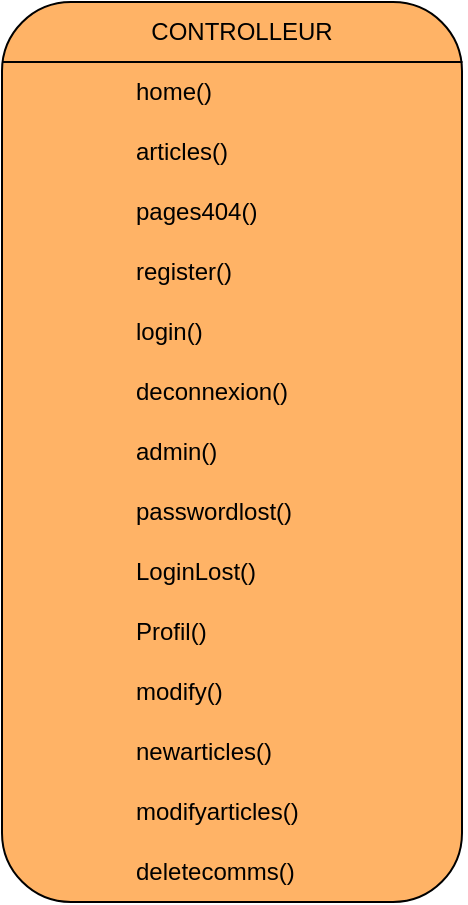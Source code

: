 <mxfile version="15.6.5" type="device"><diagram id="C5RBs43oDa-KdzZeNtuy" name="Page-1"><mxGraphModel dx="1422" dy="697" grid="1" gridSize="10" guides="1" tooltips="1" connect="1" arrows="1" fold="1" page="1" pageScale="1" pageWidth="827" pageHeight="1169" math="0" shadow="0"><root><mxCell id="WIyWlLk6GJQsqaUBKTNV-0"/><mxCell id="WIyWlLk6GJQsqaUBKTNV-1" parent="WIyWlLk6GJQsqaUBKTNV-0"/><mxCell id="l7IRuMWx_vw31b9N2eXr-1" value="" style="rounded=1;whiteSpace=wrap;html=1;fontColor=none;fillColor=#FFB366;strokeColor=default;" parent="WIyWlLk6GJQsqaUBKTNV-1" vertex="1"><mxGeometry x="310" y="30" width="230" height="450" as="geometry"/></mxCell><mxCell id="l7IRuMWx_vw31b9N2eXr-3" value="" style="endArrow=none;html=1;rounded=0;fontColor=none;entryX=1;entryY=1;entryDx=0;entryDy=0;strokeColor=default;labelBackgroundColor=default;" parent="WIyWlLk6GJQsqaUBKTNV-1" edge="1"><mxGeometry width="50" height="50" relative="1" as="geometry"><mxPoint x="310" y="60" as="sourcePoint"/><mxPoint x="540.25" y="60" as="targetPoint"/></mxGeometry></mxCell><mxCell id="l7IRuMWx_vw31b9N2eXr-4" value="home()" style="text;html=1;strokeColor=none;fillColor=none;align=left;verticalAlign=middle;whiteSpace=wrap;rounded=0;fontColor=none;" parent="WIyWlLk6GJQsqaUBKTNV-1" vertex="1"><mxGeometry x="375" y="60" width="50.5" height="30" as="geometry"/></mxCell><mxCell id="l7IRuMWx_vw31b9N2eXr-5" value="articles()" style="text;html=1;strokeColor=none;fillColor=none;align=left;verticalAlign=middle;whiteSpace=wrap;rounded=0;fontColor=none;" parent="WIyWlLk6GJQsqaUBKTNV-1" vertex="1"><mxGeometry x="375" y="90" width="60.5" height="30" as="geometry"/></mxCell><mxCell id="l7IRuMWx_vw31b9N2eXr-6" value="pages404()" style="text;html=1;strokeColor=none;fillColor=none;align=left;verticalAlign=middle;whiteSpace=wrap;rounded=0;fontColor=none;" parent="WIyWlLk6GJQsqaUBKTNV-1" vertex="1"><mxGeometry x="375" y="120" width="70.5" height="30" as="geometry"/></mxCell><mxCell id="l7IRuMWx_vw31b9N2eXr-7" value="register()" style="text;html=1;strokeColor=none;fillColor=none;align=left;verticalAlign=middle;whiteSpace=wrap;rounded=0;fontColor=none;" parent="WIyWlLk6GJQsqaUBKTNV-1" vertex="1"><mxGeometry x="375" y="150" width="60.5" height="30" as="geometry"/></mxCell><mxCell id="l7IRuMWx_vw31b9N2eXr-8" value="login()" style="text;html=1;strokeColor=none;fillColor=none;align=left;verticalAlign=middle;whiteSpace=wrap;rounded=0;fontColor=none;" parent="WIyWlLk6GJQsqaUBKTNV-1" vertex="1"><mxGeometry x="375" y="180" width="50.5" height="30" as="geometry"/></mxCell><mxCell id="l7IRuMWx_vw31b9N2eXr-9" value="deconnexion()" style="text;html=1;strokeColor=none;fillColor=none;align=left;verticalAlign=middle;whiteSpace=wrap;rounded=0;fontColor=none;" parent="WIyWlLk6GJQsqaUBKTNV-1" vertex="1"><mxGeometry x="375" y="210" width="80.5" height="30" as="geometry"/></mxCell><mxCell id="l7IRuMWx_vw31b9N2eXr-10" value="admin()" style="text;html=1;strokeColor=none;fillColor=none;align=left;verticalAlign=middle;whiteSpace=wrap;rounded=0;fontColor=none;" parent="WIyWlLk6GJQsqaUBKTNV-1" vertex="1"><mxGeometry x="375" y="240" width="50.5" height="30" as="geometry"/></mxCell><mxCell id="l7IRuMWx_vw31b9N2eXr-11" value="passwordlost()" style="text;html=1;strokeColor=none;fillColor=none;align=left;verticalAlign=middle;whiteSpace=wrap;rounded=0;fontColor=none;" parent="WIyWlLk6GJQsqaUBKTNV-1" vertex="1"><mxGeometry x="375" y="270" width="90.5" height="30" as="geometry"/></mxCell><mxCell id="l7IRuMWx_vw31b9N2eXr-12" value="LoginLost()" style="text;html=1;strokeColor=none;fillColor=none;align=left;verticalAlign=middle;whiteSpace=wrap;rounded=0;fontColor=none;" parent="WIyWlLk6GJQsqaUBKTNV-1" vertex="1"><mxGeometry x="375" y="300" width="70.5" height="30" as="geometry"/></mxCell><mxCell id="l7IRuMWx_vw31b9N2eXr-13" value="Profil()" style="text;html=1;strokeColor=none;fillColor=none;align=left;verticalAlign=middle;whiteSpace=wrap;rounded=0;fontColor=none;" parent="WIyWlLk6GJQsqaUBKTNV-1" vertex="1"><mxGeometry x="375" y="330" width="40.5" height="30" as="geometry"/></mxCell><mxCell id="l7IRuMWx_vw31b9N2eXr-14" value="modify()" style="text;html=1;strokeColor=none;fillColor=none;align=left;verticalAlign=middle;whiteSpace=wrap;rounded=0;fontColor=none;" parent="WIyWlLk6GJQsqaUBKTNV-1" vertex="1"><mxGeometry x="375" y="360" width="50.5" height="30" as="geometry"/></mxCell><mxCell id="l7IRuMWx_vw31b9N2eXr-15" value="newarticles()" style="text;html=1;strokeColor=none;fillColor=none;align=left;verticalAlign=middle;whiteSpace=wrap;rounded=0;fontColor=none;" parent="WIyWlLk6GJQsqaUBKTNV-1" vertex="1"><mxGeometry x="375" y="390" width="80.5" height="30" as="geometry"/></mxCell><mxCell id="l7IRuMWx_vw31b9N2eXr-16" value="modifyarticles()" style="text;html=1;strokeColor=none;fillColor=none;align=left;verticalAlign=middle;whiteSpace=wrap;rounded=0;fontColor=none;" parent="WIyWlLk6GJQsqaUBKTNV-1" vertex="1"><mxGeometry x="375" y="420" width="90.5" height="30" as="geometry"/></mxCell><mxCell id="l7IRuMWx_vw31b9N2eXr-17" value="deletecomms()" style="text;html=1;strokeColor=none;fillColor=none;align=left;verticalAlign=middle;whiteSpace=wrap;rounded=0;fontColor=none;" parent="WIyWlLk6GJQsqaUBKTNV-1" vertex="1"><mxGeometry x="375" y="450" width="100.5" height="30" as="geometry"/></mxCell><mxCell id="A-b48HcCYRDclYLKgO7H-1" value="CONTROLLEUR" style="text;html=1;strokeColor=none;fillColor=none;align=center;verticalAlign=middle;whiteSpace=wrap;rounded=0;fontColor=default;" parent="WIyWlLk6GJQsqaUBKTNV-1" vertex="1"><mxGeometry x="383" y="30" width="94" height="30" as="geometry"/></mxCell></root></mxGraphModel></diagram></mxfile>